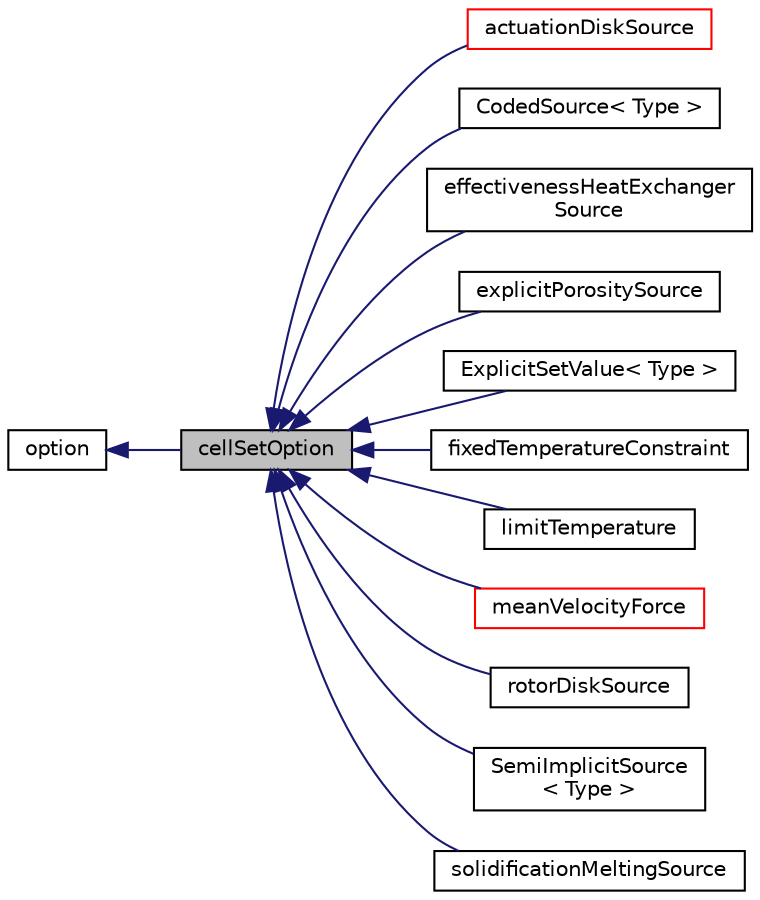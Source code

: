 digraph "cellSetOption"
{
  bgcolor="transparent";
  edge [fontname="Helvetica",fontsize="10",labelfontname="Helvetica",labelfontsize="10"];
  node [fontname="Helvetica",fontsize="10",shape=record];
  rankdir="LR";
  Node1 [label="cellSetOption",height=0.2,width=0.4,color="black", fillcolor="grey75", style="filled", fontcolor="black"];
  Node2 -> Node1 [dir="back",color="midnightblue",fontsize="10",style="solid",fontname="Helvetica"];
  Node2 [label="option",height=0.2,width=0.4,color="black",URL="$a01753.html",tooltip="Finite volume options abstract base class. Provides a base set of controls, e.g.: ..."];
  Node1 -> Node3 [dir="back",color="midnightblue",fontsize="10",style="solid",fontname="Helvetica"];
  Node3 [label="actuationDiskSource",height=0.2,width=0.4,color="red",URL="$a00018.html",tooltip="Actuation disk source. "];
  Node1 -> Node4 [dir="back",color="midnightblue",fontsize="10",style="solid",fontname="Helvetica"];
  Node4 [label="CodedSource\< Type \>",height=0.2,width=0.4,color="black",URL="$a00305.html"];
  Node1 -> Node5 [dir="back",color="midnightblue",fontsize="10",style="solid",fontname="Helvetica"];
  Node5 [label="effectivenessHeatExchanger\lSource",height=0.2,width=0.4,color="black",URL="$a00632.html",tooltip="Heat exchanger source model, in which the heat exchanger is defined as a selection of cells..."];
  Node1 -> Node6 [dir="back",color="midnightblue",fontsize="10",style="solid",fontname="Helvetica"];
  Node6 [label="explicitPorositySource",height=0.2,width=0.4,color="black",URL="$a00695.html",tooltip="Explicit porosity source. "];
  Node1 -> Node7 [dir="back",color="midnightblue",fontsize="10",style="solid",fontname="Helvetica"];
  Node7 [label="ExplicitSetValue\< Type \>",height=0.2,width=0.4,color="black",URL="$a00696.html"];
  Node1 -> Node8 [dir="back",color="midnightblue",fontsize="10",style="solid",fontname="Helvetica"];
  Node8 [label="fixedTemperatureConstraint",height=0.2,width=0.4,color="black",URL="$a00844.html",tooltip="Fixed temperature equation constraint. "];
  Node1 -> Node9 [dir="back",color="midnightblue",fontsize="10",style="solid",fontname="Helvetica"];
  Node9 [label="limitTemperature",height=0.2,width=0.4,color="black",URL="$a01349.html",tooltip="Correction for temperature to apply limits between minimum and maximum values. "];
  Node1 -> Node10 [dir="back",color="midnightblue",fontsize="10",style="solid",fontname="Helvetica"];
  Node10 [label="meanVelocityForce",height=0.2,width=0.4,color="red",URL="$a01488.html",tooltip="Calculates and applies the force necessary to maintain the specified mean velocity. "];
  Node1 -> Node11 [dir="back",color="midnightblue",fontsize="10",style="solid",fontname="Helvetica"];
  Node11 [label="rotorDiskSource",height=0.2,width=0.4,color="black",URL="$a02275.html",tooltip="Rotor disk source. "];
  Node1 -> Node12 [dir="back",color="midnightblue",fontsize="10",style="solid",fontname="Helvetica"];
  Node12 [label="SemiImplicitSource\l\< Type \>",height=0.2,width=0.4,color="black",URL="$a02335.html",tooltip="Semi-implicit source, described using an input dictionary. The injection rate coefficients are specif..."];
  Node1 -> Node13 [dir="back",color="midnightblue",fontsize="10",style="solid",fontname="Helvetica"];
  Node13 [label="solidificationMeltingSource",height=0.2,width=0.4,color="black",URL="$a02437.html",tooltip="This source is designed to model the effect of solidification and melting processes, e.g. windhield defrosting. The phase change occurs at the melting temperature, Tmelt. "];
}
